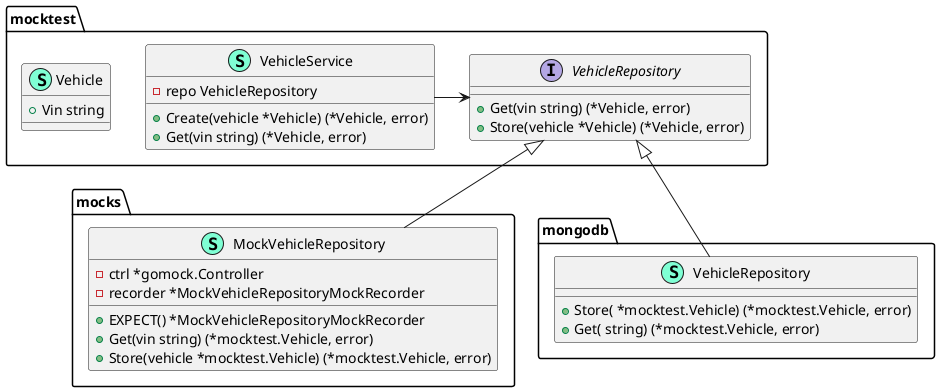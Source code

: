 @startuml
namespace mocks {
    class MockVehicleRepository << (S,Aquamarine) >> {
        - ctrl *gomock.Controller
        - recorder *MockVehicleRepositoryMockRecorder

        + EXPECT() *MockVehicleRepositoryMockRecorder
        + Get(vin string) (*mocktest.Vehicle, error)
        + Store(vehicle *mocktest.Vehicle) (*mocktest.Vehicle, error)

    }
}

"mocktest.VehicleRepository" <|-- "mocks.MockVehicleRepository"

namespace mocktest {
    class Vehicle << (S,Aquamarine) >> {
        + Vin string

    }
    interface VehicleRepository  {
        + Get(vin string) (*Vehicle, error)
        + Store(vehicle *Vehicle) (*Vehicle, error)

    }
    class VehicleService << (S,Aquamarine) >> {
        - repo VehicleRepository

        + Create(vehicle *Vehicle) (*Vehicle, error)
        + Get(vin string) (*Vehicle, error)

    }
    VehicleService -> VehicleRepository
}


namespace mongodb {
    class VehicleRepository << (S,Aquamarine) >> {
        + Store( *mocktest.Vehicle) (*mocktest.Vehicle, error)
        + Get( string) (*mocktest.Vehicle, error)

    }
}

"mocktest.VehicleRepository" <|-- "mongodb.VehicleRepository"

@enduml
